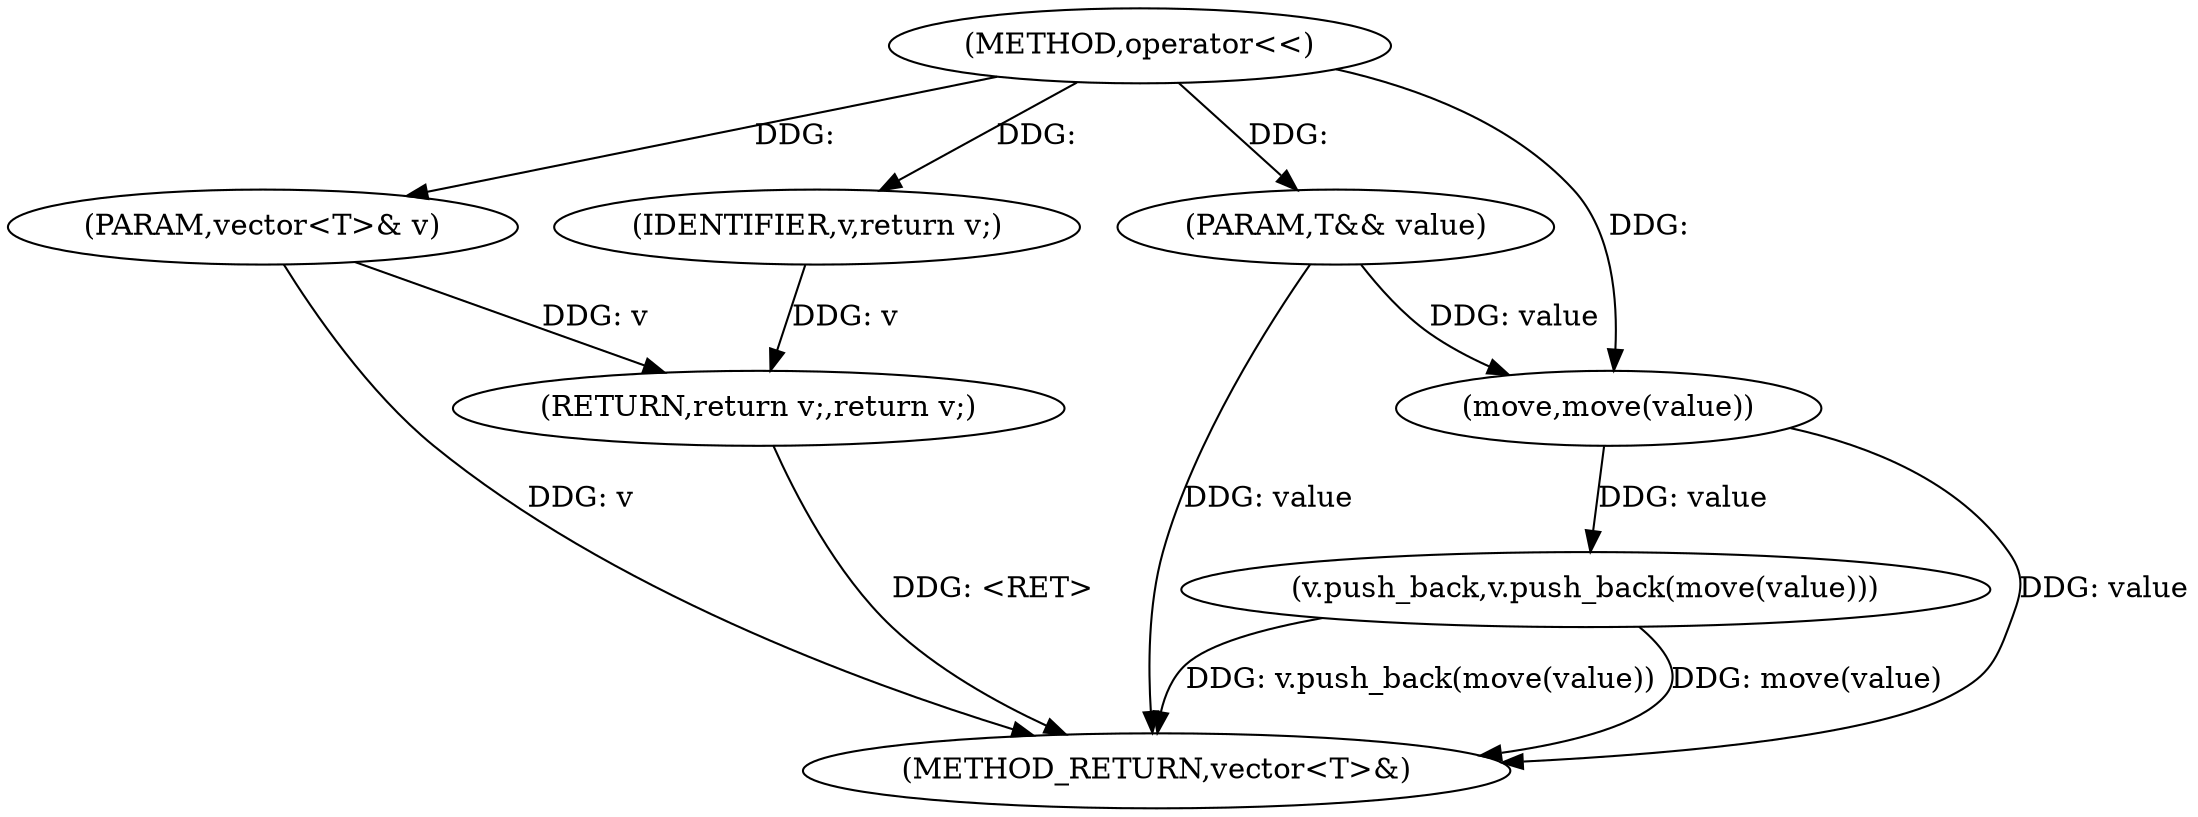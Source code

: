 digraph "operator<<" {  
"1000133" [label = "(METHOD,operator<<)" ]
"1000142" [label = "(METHOD_RETURN,vector<T>&)" ]
"1000134" [label = "(PARAM,vector<T>& v)" ]
"1000135" [label = "(PARAM,T&& value)" ]
"1000137" [label = "(v.push_back,v.push_back(move(value)))" ]
"1000140" [label = "(RETURN,return v;,return v;)" ]
"1000141" [label = "(IDENTIFIER,v,return v;)" ]
"1000138" [label = "(move,move(value))" ]
  "1000134" -> "1000142"  [ label = "DDG: v"] 
  "1000135" -> "1000142"  [ label = "DDG: value"] 
  "1000138" -> "1000142"  [ label = "DDG: value"] 
  "1000137" -> "1000142"  [ label = "DDG: move(value)"] 
  "1000137" -> "1000142"  [ label = "DDG: v.push_back(move(value))"] 
  "1000140" -> "1000142"  [ label = "DDG: <RET>"] 
  "1000133" -> "1000134"  [ label = "DDG: "] 
  "1000133" -> "1000135"  [ label = "DDG: "] 
  "1000141" -> "1000140"  [ label = "DDG: v"] 
  "1000134" -> "1000140"  [ label = "DDG: v"] 
  "1000138" -> "1000137"  [ label = "DDG: value"] 
  "1000133" -> "1000141"  [ label = "DDG: "] 
  "1000135" -> "1000138"  [ label = "DDG: value"] 
  "1000133" -> "1000138"  [ label = "DDG: "] 
}
